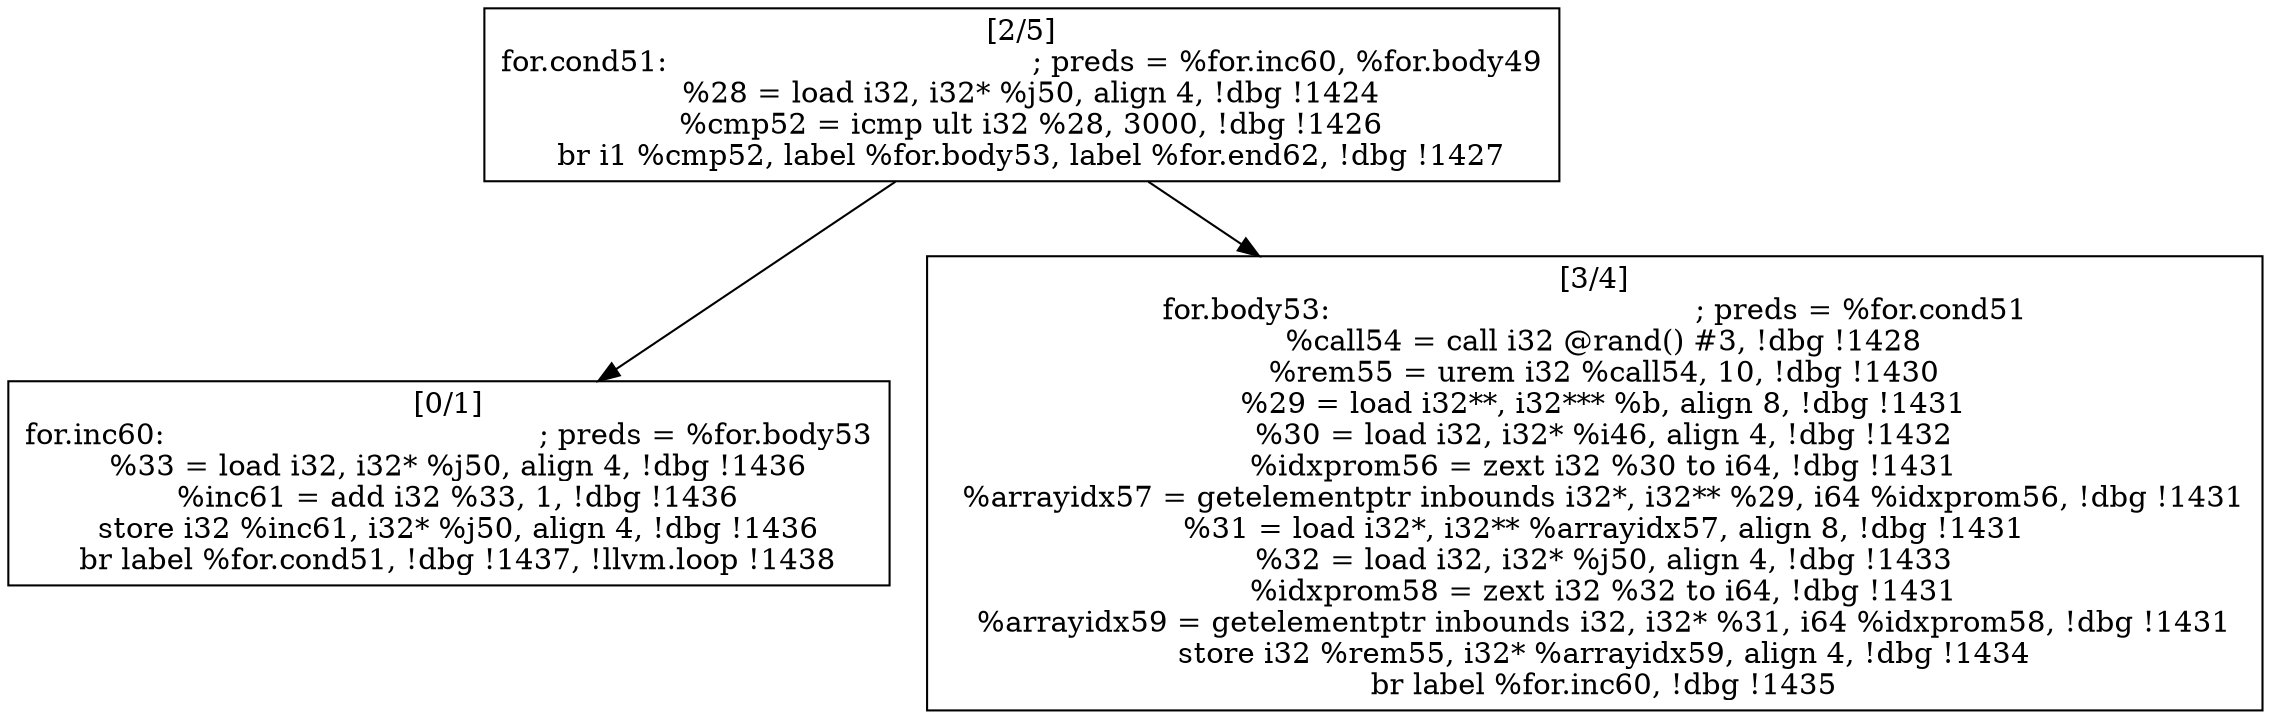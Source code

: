 
digraph G {


node988 [label="[2/5]
for.cond51:                                       ; preds = %for.inc60, %for.body49
  %28 = load i32, i32* %j50, align 4, !dbg !1424
  %cmp52 = icmp ult i32 %28, 3000, !dbg !1426
  br i1 %cmp52, label %for.body53, label %for.end62, !dbg !1427
",shape=rectangle ]
node986 [label="[0/1]
for.inc60:                                        ; preds = %for.body53
  %33 = load i32, i32* %j50, align 4, !dbg !1436
  %inc61 = add i32 %33, 1, !dbg !1436
  store i32 %inc61, i32* %j50, align 4, !dbg !1436
  br label %for.cond51, !dbg !1437, !llvm.loop !1438
",shape=rectangle ]
node987 [label="[3/4]
for.body53:                                       ; preds = %for.cond51
  %call54 = call i32 @rand() #3, !dbg !1428
  %rem55 = urem i32 %call54, 10, !dbg !1430
  %29 = load i32**, i32*** %b, align 8, !dbg !1431
  %30 = load i32, i32* %i46, align 4, !dbg !1432
  %idxprom56 = zext i32 %30 to i64, !dbg !1431
  %arrayidx57 = getelementptr inbounds i32*, i32** %29, i64 %idxprom56, !dbg !1431
  %31 = load i32*, i32** %arrayidx57, align 8, !dbg !1431
  %32 = load i32, i32* %j50, align 4, !dbg !1433
  %idxprom58 = zext i32 %32 to i64, !dbg !1431
  %arrayidx59 = getelementptr inbounds i32, i32* %31, i64 %idxprom58, !dbg !1431
  store i32 %rem55, i32* %arrayidx59, align 4, !dbg !1434
  br label %for.inc60, !dbg !1435
",shape=rectangle ]

node988->node986 [ ]
node988->node987 [ ]


}
